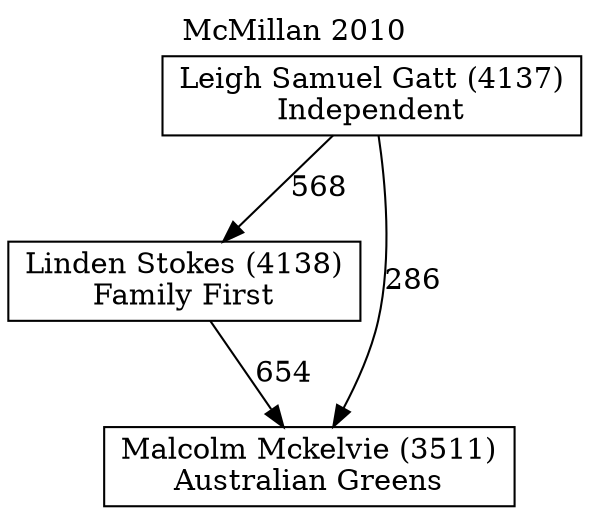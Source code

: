 // House preference flow
digraph "Malcolm Mckelvie (3511)_McMillan_2010" {
	graph [label="McMillan 2010" labelloc=t mclimit=10]
	node [shape=box]
	"Leigh Samuel Gatt (4137)" [label="Leigh Samuel Gatt (4137)
Independent"]
	"Linden Stokes (4138)" [label="Linden Stokes (4138)
Family First"]
	"Malcolm Mckelvie (3511)" [label="Malcolm Mckelvie (3511)
Australian Greens"]
	"Leigh Samuel Gatt (4137)" -> "Linden Stokes (4138)" [label=568]
	"Leigh Samuel Gatt (4137)" -> "Malcolm Mckelvie (3511)" [label=286]
	"Linden Stokes (4138)" -> "Malcolm Mckelvie (3511)" [label=654]
}
